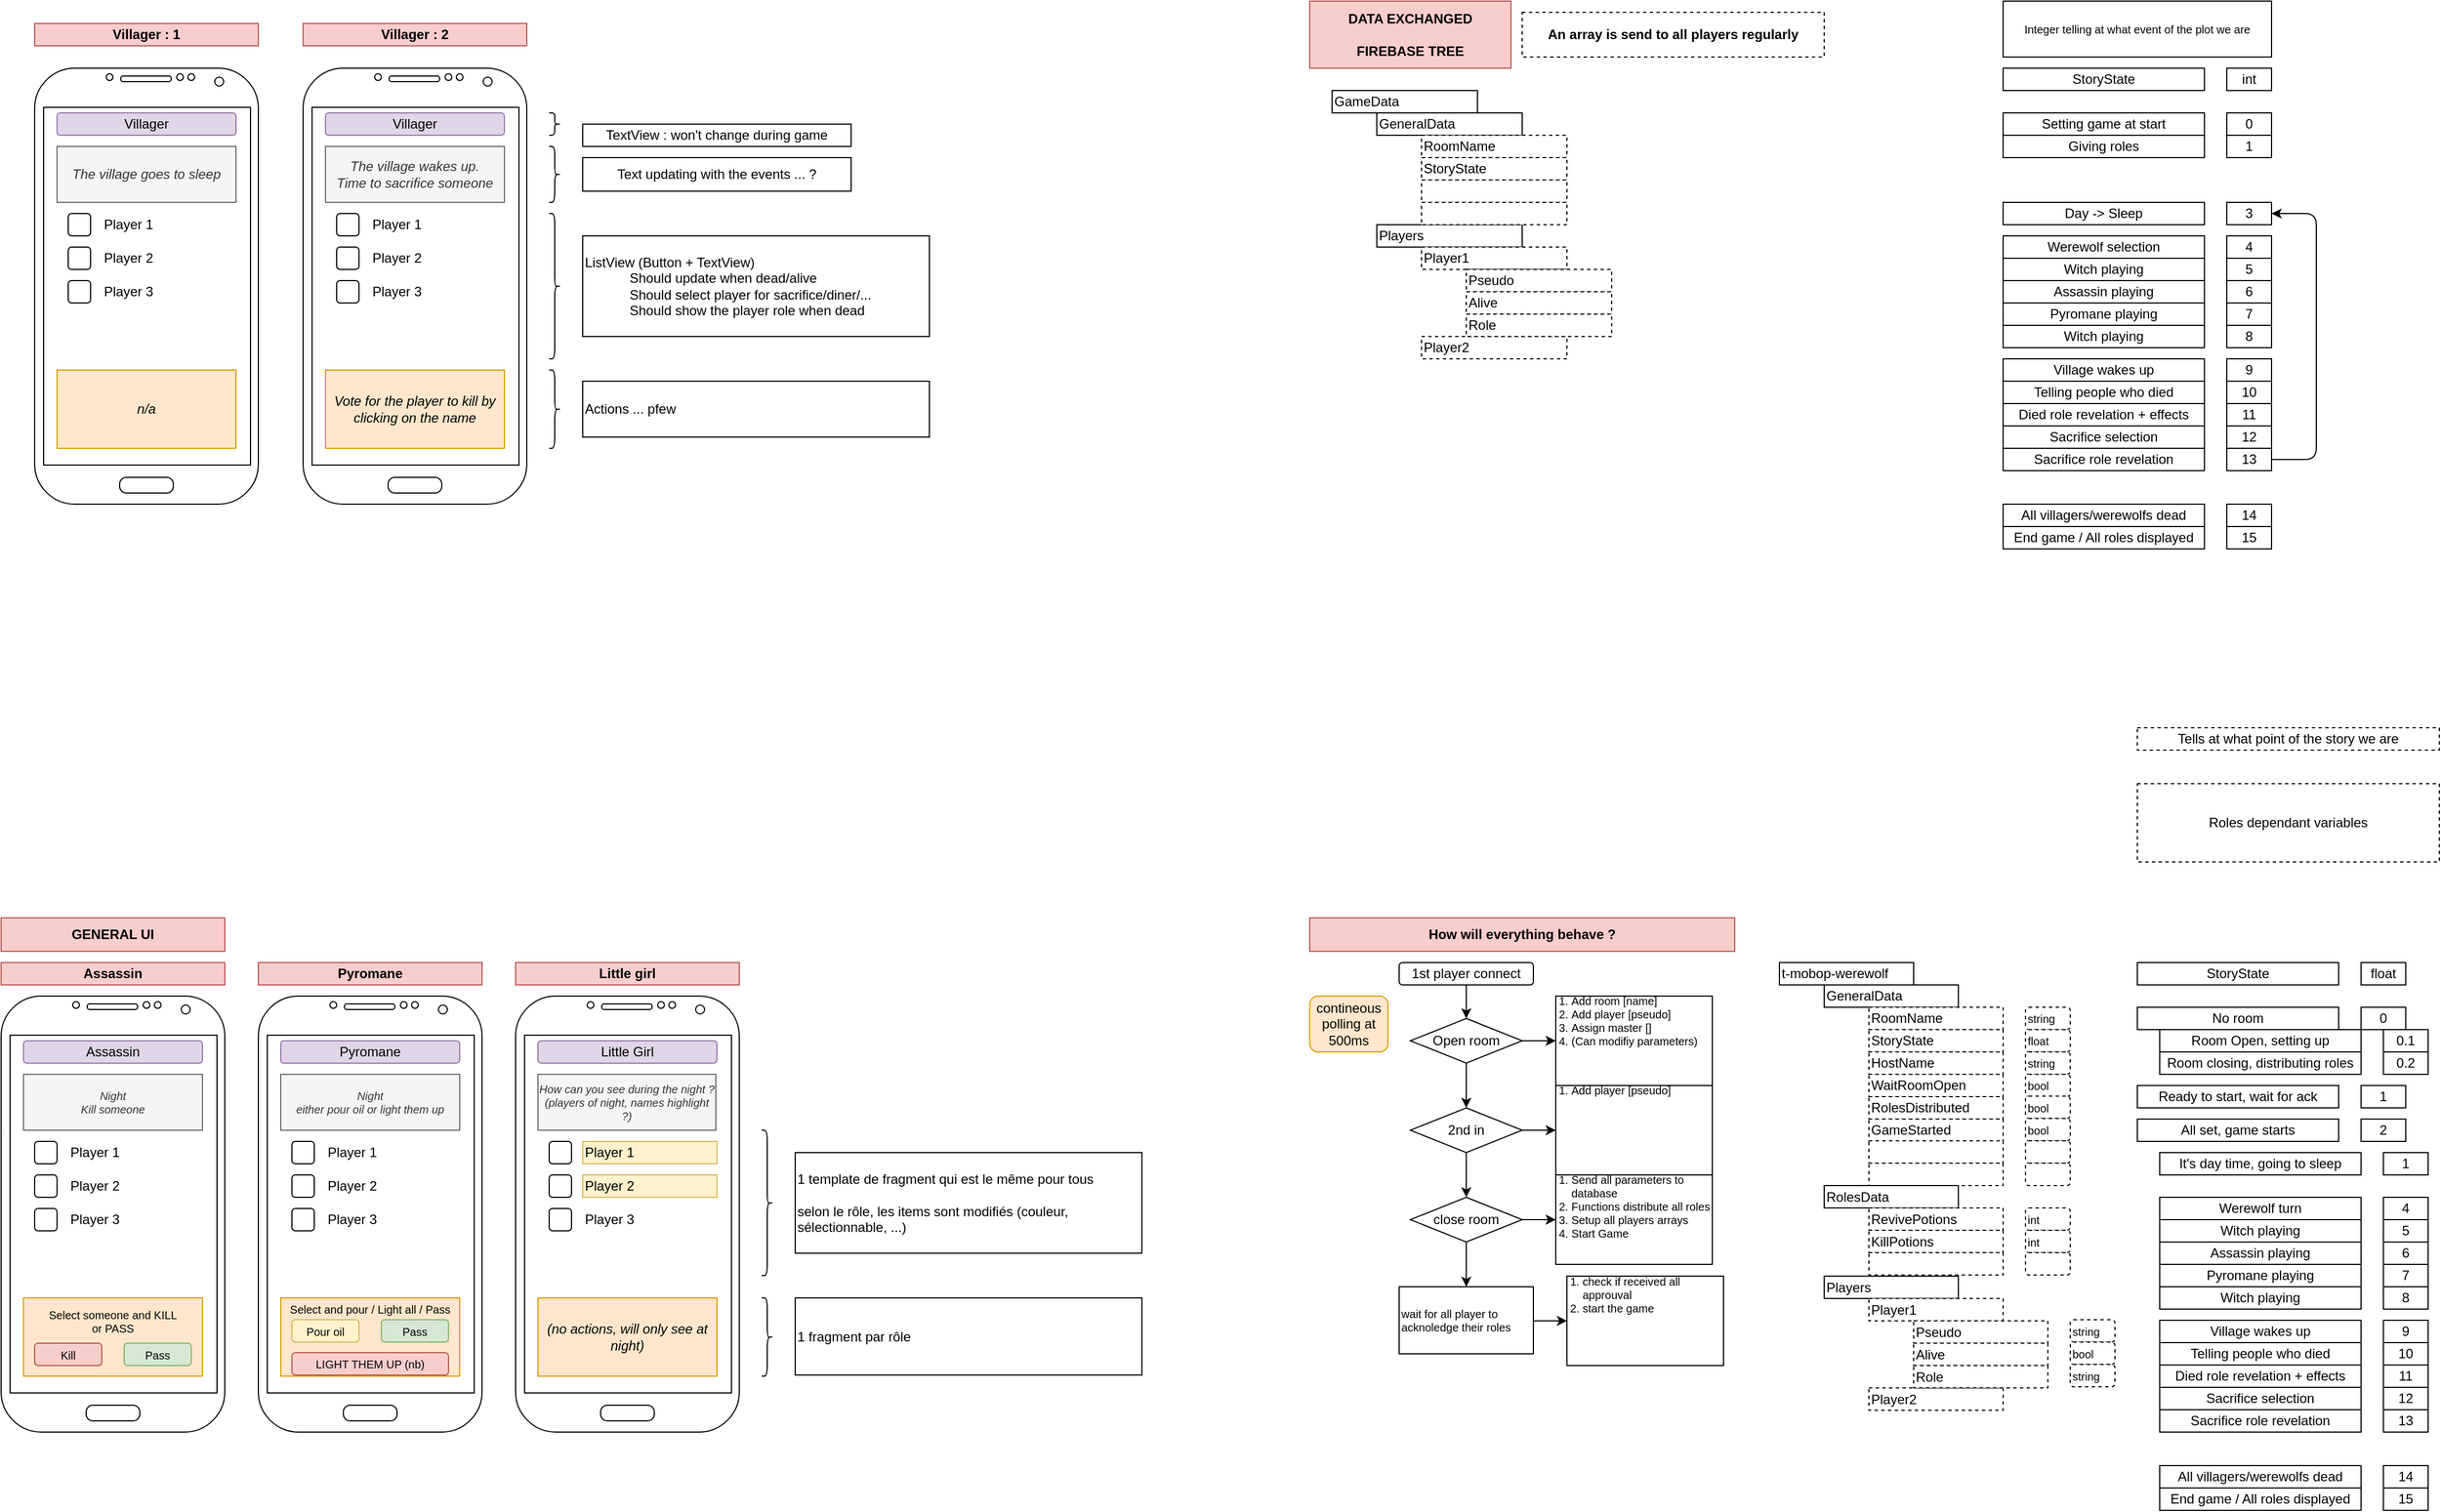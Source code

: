 <mxfile version="12.3.2" type="device" pages="1"><diagram id="DQaIDhGSqZXGHXnhg_7c" name="Page-1"><mxGraphModel dx="569" dy="345" grid="1" gridSize="10" guides="1" tooltips="1" connect="1" arrows="1" fold="1" page="1" pageScale="1" pageWidth="1169" pageHeight="827" math="0" shadow="0"><root><mxCell id="0"/><mxCell id="1" parent="0"/><mxCell id="4JyX355zg1brZxcnhIgC-121" value="Villager : 1" style="rounded=0;whiteSpace=wrap;html=1;strokeColor=#b85450;fillColor=#f8cecc;fontStyle=1" parent="1" vertex="1"><mxGeometry x="40" y="40" width="200" height="20" as="geometry"/></mxCell><mxCell id="DynjFdthd-0KNDM1jS9x-1" value="" style="verticalLabelPosition=bottom;verticalAlign=top;html=1;shadow=0;dashed=0;strokeWidth=1;shape=mxgraph.android.phone2;strokeColor=#000000;connectable=0;allowArrows=0;" parent="1" vertex="1"><mxGeometry x="40" y="80" width="200" height="390" as="geometry"/></mxCell><mxCell id="DynjFdthd-0KNDM1jS9x-2" value="Villager" style="rounded=1;whiteSpace=wrap;html=1;fillColor=#e1d5e7;strokeColor=#9673a6;connectable=0;allowArrows=0;" parent="1" vertex="1"><mxGeometry x="60" y="120" width="160" height="20" as="geometry"/></mxCell><mxCell id="DynjFdthd-0KNDM1jS9x-3" value="The village goes to sleep" style="rounded=0;whiteSpace=wrap;html=1;strokeColor=#666666;fontStyle=2;fillColor=#f5f5f5;fontColor=#333333;connectable=0;allowArrows=0;" parent="1" vertex="1"><mxGeometry x="60" y="150" width="160" height="50" as="geometry"/></mxCell><mxCell id="DynjFdthd-0KNDM1jS9x-12" value="n/a" style="rounded=0;whiteSpace=wrap;html=1;strokeColor=#d79b00;fontStyle=2;fillColor=#ffe6cc;connectable=0;allowArrows=0;" parent="1" vertex="1"><mxGeometry x="60" y="350" width="160" height="70" as="geometry"/></mxCell><mxCell id="DynjFdthd-0KNDM1jS9x-14" value="" style="rounded=1;whiteSpace=wrap;html=1;connectable=0;allowArrows=0;" parent="1" vertex="1"><mxGeometry x="70" y="210" width="20" height="20" as="geometry"/></mxCell><mxCell id="DynjFdthd-0KNDM1jS9x-15" value="Player 1" style="text;html=1;strokeColor=none;fillColor=none;align=left;verticalAlign=middle;whiteSpace=wrap;rounded=0;connectable=0;allowArrows=0;" parent="1" vertex="1"><mxGeometry x="100" y="210" width="120" height="20" as="geometry"/></mxCell><mxCell id="DynjFdthd-0KNDM1jS9x-16" value="" style="rounded=1;whiteSpace=wrap;html=1;connectable=0;allowArrows=0;" parent="1" vertex="1"><mxGeometry x="70" y="240" width="20" height="20" as="geometry"/></mxCell><mxCell id="DynjFdthd-0KNDM1jS9x-17" value="Player 2" style="text;html=1;strokeColor=none;fillColor=none;align=left;verticalAlign=middle;whiteSpace=wrap;rounded=0;connectable=0;allowArrows=0;" parent="1" vertex="1"><mxGeometry x="100" y="240" width="120" height="20" as="geometry"/></mxCell><mxCell id="DynjFdthd-0KNDM1jS9x-18" value="" style="rounded=1;whiteSpace=wrap;html=1;connectable=0;allowArrows=0;" parent="1" vertex="1"><mxGeometry x="70" y="270" width="20" height="20" as="geometry"/></mxCell><mxCell id="DynjFdthd-0KNDM1jS9x-19" value="Player 3" style="text;html=1;strokeColor=none;fillColor=none;align=left;verticalAlign=middle;whiteSpace=wrap;rounded=0;connectable=0;allowArrows=0;" parent="1" vertex="1"><mxGeometry x="100" y="270" width="120" height="20" as="geometry"/></mxCell><mxCell id="DynjFdthd-0KNDM1jS9x-20" value="Villager : 2" style="rounded=0;whiteSpace=wrap;html=1;strokeColor=#b85450;fillColor=#f8cecc;fontStyle=1" parent="1" vertex="1"><mxGeometry x="280" y="40" width="200" height="20" as="geometry"/></mxCell><mxCell id="DynjFdthd-0KNDM1jS9x-21" value="" style="verticalLabelPosition=bottom;verticalAlign=top;html=1;shadow=0;dashed=0;strokeWidth=1;shape=mxgraph.android.phone2;strokeColor=#000000;connectable=0;allowArrows=0;" parent="1" vertex="1"><mxGeometry x="280" y="80" width="200" height="390" as="geometry"/></mxCell><mxCell id="DynjFdthd-0KNDM1jS9x-22" value="Villager" style="rounded=1;whiteSpace=wrap;html=1;fillColor=#e1d5e7;strokeColor=#9673a6;connectable=0;allowArrows=0;" parent="1" vertex="1"><mxGeometry x="300" y="120" width="160" height="20" as="geometry"/></mxCell><mxCell id="DynjFdthd-0KNDM1jS9x-23" value="The village wakes up.&lt;br&gt;Time to sacrifice someone" style="rounded=0;whiteSpace=wrap;html=1;strokeColor=#666666;fontStyle=2;fillColor=#f5f5f5;fontColor=#333333;connectable=0;allowArrows=0;" parent="1" vertex="1"><mxGeometry x="300" y="150" width="160" height="50" as="geometry"/></mxCell><mxCell id="DynjFdthd-0KNDM1jS9x-24" value="Vote for the player to kill by clicking on the name" style="rounded=0;whiteSpace=wrap;html=1;strokeColor=#d79b00;fontStyle=2;fillColor=#ffe6cc;connectable=0;allowArrows=0;" parent="1" vertex="1"><mxGeometry x="300" y="350" width="160" height="70" as="geometry"/></mxCell><mxCell id="DynjFdthd-0KNDM1jS9x-25" value="" style="rounded=1;whiteSpace=wrap;html=1;connectable=0;allowArrows=0;" parent="1" vertex="1"><mxGeometry x="310" y="210" width="20" height="20" as="geometry"/></mxCell><mxCell id="DynjFdthd-0KNDM1jS9x-26" value="Player 1" style="text;html=1;strokeColor=none;fillColor=none;align=left;verticalAlign=middle;whiteSpace=wrap;rounded=0;connectable=0;allowArrows=0;" parent="1" vertex="1"><mxGeometry x="340" y="210" width="120" height="20" as="geometry"/></mxCell><mxCell id="DynjFdthd-0KNDM1jS9x-27" value="" style="rounded=1;whiteSpace=wrap;html=1;connectable=0;allowArrows=0;" parent="1" vertex="1"><mxGeometry x="310" y="240" width="20" height="20" as="geometry"/></mxCell><mxCell id="DynjFdthd-0KNDM1jS9x-28" value="Player 2" style="text;html=1;strokeColor=none;fillColor=none;align=left;verticalAlign=middle;whiteSpace=wrap;rounded=0;connectable=0;allowArrows=0;" parent="1" vertex="1"><mxGeometry x="340" y="240" width="120" height="20" as="geometry"/></mxCell><mxCell id="DynjFdthd-0KNDM1jS9x-29" value="" style="rounded=1;whiteSpace=wrap;html=1;connectable=0;allowArrows=0;" parent="1" vertex="1"><mxGeometry x="310" y="270" width="20" height="20" as="geometry"/></mxCell><mxCell id="DynjFdthd-0KNDM1jS9x-30" value="Player 3" style="text;html=1;strokeColor=none;fillColor=none;align=left;verticalAlign=middle;whiteSpace=wrap;rounded=0;connectable=0;allowArrows=0;" parent="1" vertex="1"><mxGeometry x="340" y="270" width="120" height="20" as="geometry"/></mxCell><mxCell id="M9-AxCeogQTz1wiOx3QV-49" value="int" style="rounded=0;whiteSpace=wrap;html=1;connectable=0;allowArrows=0;" parent="1" vertex="1"><mxGeometry x="2000" y="80" width="40" height="20" as="geometry"/></mxCell><mxCell id="G61o0mXKPyKFc_Xen_vQ-1" value="DATA EXCHANGED&lt;br&gt;&lt;br&gt;FIREBASE TREE" style="rounded=0;whiteSpace=wrap;html=1;fillColor=#f8cecc;strokeColor=#b85450;fontStyle=1;connectable=0;allowArrows=0;" parent="1" vertex="1"><mxGeometry x="1180" y="20" width="180" height="60" as="geometry"/></mxCell><mxCell id="G61o0mXKPyKFc_Xen_vQ-2" value="An array is send to all players regularly" style="text;html=1;strokeColor=#000000;fillColor=none;align=center;verticalAlign=middle;whiteSpace=wrap;rounded=0;dashed=1;fontStyle=1;connectable=0;allowArrows=0;" parent="1" vertex="1"><mxGeometry x="1370" y="30" width="270" height="40" as="geometry"/></mxCell><mxCell id="G61o0mXKPyKFc_Xen_vQ-5" value="Tells at what point of the story we are" style="text;html=1;strokeColor=#000000;fillColor=none;align=center;verticalAlign=middle;whiteSpace=wrap;rounded=0;dashed=1;connectable=0;allowArrows=0;" parent="1" vertex="1"><mxGeometry x="1920" y="670" width="270" height="20" as="geometry"/></mxCell><mxCell id="G61o0mXKPyKFc_Xen_vQ-6" value="" style="shape=curlyBracket;whiteSpace=wrap;html=1;rounded=1;strokeColor=#000000;direction=west;connectable=0;allowArrows=0;" parent="1" vertex="1"><mxGeometry x="500" y="120" width="10" height="20" as="geometry"/></mxCell><mxCell id="G61o0mXKPyKFc_Xen_vQ-7" value="ListView (Button + TextView)&lt;br&gt;&lt;blockquote style=&quot;margin: 0 0 0 40px ; border: none ; padding: 0px&quot;&gt;Should update when dead/alive&lt;/blockquote&gt;&lt;blockquote style=&quot;margin: 0 0 0 40px ; border: none ; padding: 0px&quot;&gt;Should select player for sacrifice/diner/...&lt;/blockquote&gt;&lt;blockquote style=&quot;margin: 0 0 0 40px ; border: none ; padding: 0px&quot;&gt;Should show the player role when dead&lt;/blockquote&gt;" style="rounded=0;whiteSpace=wrap;html=1;strokeColor=#000000;connectable=0;allowArrows=0;align=left;" parent="1" vertex="1"><mxGeometry x="530" y="230" width="310" height="90" as="geometry"/></mxCell><mxCell id="G61o0mXKPyKFc_Xen_vQ-8" value="" style="shape=curlyBracket;whiteSpace=wrap;html=1;rounded=1;strokeColor=#000000;direction=west;connectable=0;allowArrows=0;" parent="1" vertex="1"><mxGeometry x="500" y="150" width="10" height="50" as="geometry"/></mxCell><mxCell id="G61o0mXKPyKFc_Xen_vQ-9" value="TextView : won't change during game" style="rounded=0;whiteSpace=wrap;html=1;strokeColor=#000000;connectable=0;allowArrows=0;" parent="1" vertex="1"><mxGeometry x="530" y="130" width="240" height="20" as="geometry"/></mxCell><mxCell id="G61o0mXKPyKFc_Xen_vQ-10" value="" style="shape=curlyBracket;whiteSpace=wrap;html=1;rounded=1;strokeColor=#000000;direction=west;connectable=0;allowArrows=0;" parent="1" vertex="1"><mxGeometry x="500" y="210" width="10" height="130" as="geometry"/></mxCell><mxCell id="G61o0mXKPyKFc_Xen_vQ-11" value="Text updating with the events ... ?" style="rounded=0;whiteSpace=wrap;html=1;strokeColor=#000000;connectable=0;allowArrows=0;" parent="1" vertex="1"><mxGeometry x="530" y="160" width="240" height="30" as="geometry"/></mxCell><mxCell id="G61o0mXKPyKFc_Xen_vQ-12" value="" style="shape=curlyBracket;whiteSpace=wrap;html=1;rounded=1;strokeColor=#000000;direction=west;connectable=0;allowArrows=0;" parent="1" vertex="1"><mxGeometry x="500" y="350" width="10" height="70" as="geometry"/></mxCell><mxCell id="G61o0mXKPyKFc_Xen_vQ-13" value="Actions ... pfew" style="rounded=0;whiteSpace=wrap;html=1;strokeColor=#000000;connectable=0;allowArrows=0;align=left;" parent="1" vertex="1"><mxGeometry x="530" y="360" width="310" height="50" as="geometry"/></mxCell><mxCell id="jTvADLYoai-du20dsdzP-23" value="Assassin" style="rounded=0;whiteSpace=wrap;html=1;strokeColor=#b85450;fillColor=#f8cecc;fontStyle=1" parent="1" vertex="1"><mxGeometry x="10" y="880" width="200" height="20" as="geometry"/></mxCell><mxCell id="jTvADLYoai-du20dsdzP-24" value="" style="verticalLabelPosition=bottom;verticalAlign=top;html=1;shadow=0;dashed=0;strokeWidth=1;shape=mxgraph.android.phone2;strokeColor=#000000;connectable=0;allowArrows=0;" parent="1" vertex="1"><mxGeometry x="10" y="910" width="200" height="390" as="geometry"/></mxCell><mxCell id="jTvADLYoai-du20dsdzP-25" value="Assassin" style="rounded=1;whiteSpace=wrap;html=1;fillColor=#e1d5e7;strokeColor=#9673a6;connectable=0;allowArrows=0;" parent="1" vertex="1"><mxGeometry x="30" y="950" width="160" height="20" as="geometry"/></mxCell><mxCell id="jTvADLYoai-du20dsdzP-26" value="Night&lt;br&gt;Kill someone" style="rounded=0;whiteSpace=wrap;html=1;strokeColor=#666666;fontStyle=2;fillColor=#f5f5f5;fontColor=#333333;connectable=0;allowArrows=0;fontSize=10;" parent="1" vertex="1"><mxGeometry x="30" y="980" width="160" height="50" as="geometry"/></mxCell><mxCell id="jTvADLYoai-du20dsdzP-27" value="" style="rounded=0;whiteSpace=wrap;html=1;strokeColor=#d79b00;fontStyle=2;fillColor=#ffe6cc;connectable=0;allowArrows=0;" parent="1" vertex="1"><mxGeometry x="30" y="1180" width="160" height="70" as="geometry"/></mxCell><mxCell id="jTvADLYoai-du20dsdzP-28" value="" style="rounded=1;whiteSpace=wrap;html=1;connectable=0;allowArrows=0;" parent="1" vertex="1"><mxGeometry x="40" y="1040" width="20" height="20" as="geometry"/></mxCell><mxCell id="jTvADLYoai-du20dsdzP-29" value="Player 1" style="text;html=1;strokeColor=none;fillColor=none;align=left;verticalAlign=middle;whiteSpace=wrap;rounded=0;connectable=0;allowArrows=0;" parent="1" vertex="1"><mxGeometry x="70" y="1040" width="120" height="20" as="geometry"/></mxCell><mxCell id="jTvADLYoai-du20dsdzP-30" value="" style="rounded=1;whiteSpace=wrap;html=1;connectable=0;allowArrows=0;" parent="1" vertex="1"><mxGeometry x="40" y="1070" width="20" height="20" as="geometry"/></mxCell><mxCell id="jTvADLYoai-du20dsdzP-31" value="Player 2" style="text;html=1;strokeColor=none;fillColor=none;align=left;verticalAlign=middle;whiteSpace=wrap;rounded=0;connectable=0;allowArrows=0;" parent="1" vertex="1"><mxGeometry x="70" y="1070" width="120" height="20" as="geometry"/></mxCell><mxCell id="jTvADLYoai-du20dsdzP-32" value="" style="rounded=1;whiteSpace=wrap;html=1;connectable=0;allowArrows=0;" parent="1" vertex="1"><mxGeometry x="40" y="1100" width="20" height="20" as="geometry"/></mxCell><mxCell id="jTvADLYoai-du20dsdzP-33" value="Player 3" style="text;html=1;strokeColor=none;fillColor=none;align=left;verticalAlign=middle;whiteSpace=wrap;rounded=0;connectable=0;allowArrows=0;" parent="1" vertex="1"><mxGeometry x="70" y="1100" width="120" height="20" as="geometry"/></mxCell><mxCell id="jTvADLYoai-du20dsdzP-34" value="GENERAL UI" style="rounded=0;whiteSpace=wrap;html=1;strokeColor=#b85450;fillColor=#f8cecc;fontStyle=1" parent="1" vertex="1"><mxGeometry x="10" y="840" width="200" height="30" as="geometry"/></mxCell><mxCell id="jTvADLYoai-du20dsdzP-35" value="Pyromane" style="rounded=0;whiteSpace=wrap;html=1;strokeColor=#b85450;fillColor=#f8cecc;fontStyle=1" parent="1" vertex="1"><mxGeometry x="240" y="880" width="200" height="20" as="geometry"/></mxCell><mxCell id="jTvADLYoai-du20dsdzP-36" value="" style="verticalLabelPosition=bottom;verticalAlign=top;html=1;shadow=0;dashed=0;strokeWidth=1;shape=mxgraph.android.phone2;strokeColor=#000000;connectable=0;allowArrows=0;" parent="1" vertex="1"><mxGeometry x="240" y="910" width="200" height="390" as="geometry"/></mxCell><mxCell id="jTvADLYoai-du20dsdzP-37" value="Pyromane" style="rounded=1;whiteSpace=wrap;html=1;fillColor=#e1d5e7;strokeColor=#9673a6;connectable=0;allowArrows=0;" parent="1" vertex="1"><mxGeometry x="260" y="950" width="160" height="20" as="geometry"/></mxCell><mxCell id="jTvADLYoai-du20dsdzP-38" value="Night&lt;br style=&quot;font-size: 10px;&quot;&gt;either pour oil or light them up" style="rounded=0;whiteSpace=wrap;html=1;strokeColor=#666666;fontStyle=2;fillColor=#f5f5f5;fontColor=#333333;connectable=0;allowArrows=0;fontSize=10;" parent="1" vertex="1"><mxGeometry x="260" y="980" width="160" height="50" as="geometry"/></mxCell><mxCell id="jTvADLYoai-du20dsdzP-39" value="" style="rounded=0;whiteSpace=wrap;html=1;strokeColor=#d79b00;fontStyle=2;fillColor=#ffe6cc;connectable=0;allowArrows=0;" parent="1" vertex="1"><mxGeometry x="260" y="1180" width="160" height="70" as="geometry"/></mxCell><mxCell id="jTvADLYoai-du20dsdzP-40" value="" style="rounded=1;whiteSpace=wrap;html=1;connectable=0;allowArrows=0;" parent="1" vertex="1"><mxGeometry x="270" y="1040" width="20" height="20" as="geometry"/></mxCell><mxCell id="jTvADLYoai-du20dsdzP-41" value="Player 1" style="text;html=1;strokeColor=none;fillColor=none;align=left;verticalAlign=middle;whiteSpace=wrap;rounded=0;connectable=0;allowArrows=0;" parent="1" vertex="1"><mxGeometry x="300" y="1040" width="120" height="20" as="geometry"/></mxCell><mxCell id="jTvADLYoai-du20dsdzP-42" value="" style="rounded=1;whiteSpace=wrap;html=1;connectable=0;allowArrows=0;" parent="1" vertex="1"><mxGeometry x="270" y="1070" width="20" height="20" as="geometry"/></mxCell><mxCell id="jTvADLYoai-du20dsdzP-43" value="Player 2" style="text;html=1;strokeColor=none;fillColor=none;align=left;verticalAlign=middle;whiteSpace=wrap;rounded=0;connectable=0;allowArrows=0;" parent="1" vertex="1"><mxGeometry x="300" y="1070" width="120" height="20" as="geometry"/></mxCell><mxCell id="jTvADLYoai-du20dsdzP-44" value="" style="rounded=1;whiteSpace=wrap;html=1;connectable=0;allowArrows=0;" parent="1" vertex="1"><mxGeometry x="270" y="1100" width="20" height="20" as="geometry"/></mxCell><mxCell id="jTvADLYoai-du20dsdzP-45" value="Player 3" style="text;html=1;strokeColor=none;fillColor=none;align=left;verticalAlign=middle;whiteSpace=wrap;rounded=0;connectable=0;allowArrows=0;" parent="1" vertex="1"><mxGeometry x="300" y="1100" width="120" height="20" as="geometry"/></mxCell><mxCell id="jTvADLYoai-du20dsdzP-46" value="Little girl" style="rounded=0;whiteSpace=wrap;html=1;strokeColor=#b85450;fillColor=#f8cecc;fontStyle=1" parent="1" vertex="1"><mxGeometry x="470" y="880" width="200" height="20" as="geometry"/></mxCell><mxCell id="jTvADLYoai-du20dsdzP-47" value="" style="verticalLabelPosition=bottom;verticalAlign=top;html=1;shadow=0;dashed=0;strokeWidth=1;shape=mxgraph.android.phone2;strokeColor=#000000;connectable=0;allowArrows=0;" parent="1" vertex="1"><mxGeometry x="470" y="910" width="200" height="390" as="geometry"/></mxCell><mxCell id="jTvADLYoai-du20dsdzP-48" value="Little Girl" style="rounded=1;whiteSpace=wrap;html=1;fillColor=#e1d5e7;strokeColor=#9673a6;connectable=0;allowArrows=0;" parent="1" vertex="1"><mxGeometry x="490" y="950" width="160" height="20" as="geometry"/></mxCell><mxCell id="jTvADLYoai-du20dsdzP-49" value="How can you see during the night ?&lt;br style=&quot;font-size: 10px;&quot;&gt;(players of night, names highlight ?)" style="rounded=0;whiteSpace=wrap;html=1;strokeColor=#666666;fontStyle=2;fillColor=#f5f5f5;fontColor=#333333;connectable=0;allowArrows=0;fontSize=10;" parent="1" vertex="1"><mxGeometry x="490" y="980" width="159" height="50" as="geometry"/></mxCell><mxCell id="jTvADLYoai-du20dsdzP-50" value="(no actions, will only see at night)" style="rounded=0;whiteSpace=wrap;html=1;strokeColor=#d79b00;fontStyle=2;fillColor=#ffe6cc;connectable=0;allowArrows=0;" parent="1" vertex="1"><mxGeometry x="490" y="1180" width="160" height="70" as="geometry"/></mxCell><mxCell id="jTvADLYoai-du20dsdzP-51" value="" style="rounded=1;whiteSpace=wrap;html=1;connectable=0;allowArrows=0;" parent="1" vertex="1"><mxGeometry x="500" y="1040" width="20" height="20" as="geometry"/></mxCell><mxCell id="jTvADLYoai-du20dsdzP-52" value="Player 1" style="text;html=1;strokeColor=#d6b656;fillColor=#fff2cc;align=left;verticalAlign=middle;whiteSpace=wrap;rounded=0;connectable=0;allowArrows=0;" parent="1" vertex="1"><mxGeometry x="530" y="1040" width="120" height="20" as="geometry"/></mxCell><mxCell id="jTvADLYoai-du20dsdzP-53" value="" style="rounded=1;whiteSpace=wrap;html=1;connectable=0;allowArrows=0;" parent="1" vertex="1"><mxGeometry x="500" y="1070" width="20" height="20" as="geometry"/></mxCell><mxCell id="jTvADLYoai-du20dsdzP-54" value="Player 2" style="text;html=1;strokeColor=#d6b656;fillColor=#fff2cc;align=left;verticalAlign=middle;whiteSpace=wrap;rounded=0;connectable=0;allowArrows=0;" parent="1" vertex="1"><mxGeometry x="530" y="1070" width="120" height="20" as="geometry"/></mxCell><mxCell id="jTvADLYoai-du20dsdzP-55" value="" style="rounded=1;whiteSpace=wrap;html=1;connectable=0;allowArrows=0;" parent="1" vertex="1"><mxGeometry x="500" y="1100" width="20" height="20" as="geometry"/></mxCell><mxCell id="jTvADLYoai-du20dsdzP-56" value="Player 3" style="text;html=1;strokeColor=none;fillColor=none;align=left;verticalAlign=middle;whiteSpace=wrap;rounded=0;connectable=0;allowArrows=0;" parent="1" vertex="1"><mxGeometry x="530" y="1100" width="120" height="20" as="geometry"/></mxCell><mxCell id="jTvADLYoai-du20dsdzP-57" value="Kill" style="rounded=1;whiteSpace=wrap;html=1;fontSize=10;connectable=0;allowArrows=0;fillColor=#f8cecc;strokeColor=#b85450;" parent="1" vertex="1"><mxGeometry x="40" y="1220.5" width="60" height="20" as="geometry"/></mxCell><mxCell id="jTvADLYoai-du20dsdzP-59" value="Pass" style="rounded=1;whiteSpace=wrap;html=1;fontSize=10;connectable=0;allowArrows=0;fillColor=#d5e8d4;strokeColor=#82b366;" parent="1" vertex="1"><mxGeometry x="120" y="1220.5" width="60" height="20" as="geometry"/></mxCell><mxCell id="jTvADLYoai-du20dsdzP-60" value="Select someone and KILL&lt;br&gt;or PASS" style="text;html=1;strokeColor=none;fillColor=none;align=center;verticalAlign=middle;whiteSpace=wrap;rounded=0;fontSize=10;connectable=0;allowArrows=0;" parent="1" vertex="1"><mxGeometry x="30" y="1180.5" width="160" height="40" as="geometry"/></mxCell><mxCell id="jTvADLYoai-du20dsdzP-62" value="Pour oil" style="rounded=1;whiteSpace=wrap;html=1;fontSize=10;connectable=0;allowArrows=0;fillColor=#fff2cc;strokeColor=#d6b656;" parent="1" vertex="1"><mxGeometry x="270" y="1199.5" width="60" height="20" as="geometry"/></mxCell><mxCell id="jTvADLYoai-du20dsdzP-63" value="Pass" style="rounded=1;whiteSpace=wrap;html=1;fontSize=10;connectable=0;allowArrows=0;fillColor=#d5e8d4;strokeColor=#82b366;" parent="1" vertex="1"><mxGeometry x="350" y="1199.5" width="60" height="20" as="geometry"/></mxCell><mxCell id="jTvADLYoai-du20dsdzP-64" value="Select and pour / Light all / Pass" style="text;html=1;strokeColor=none;fillColor=none;align=center;verticalAlign=middle;whiteSpace=wrap;rounded=0;fontSize=10;" parent="1" vertex="1"><mxGeometry x="260" y="1180" width="160" height="19" as="geometry"/></mxCell><mxCell id="jTvADLYoai-du20dsdzP-65" value="LIGHT THEM UP (nb)" style="rounded=1;whiteSpace=wrap;html=1;fontSize=10;connectable=0;allowArrows=0;fillColor=#f8cecc;strokeColor=#b85450;" parent="1" vertex="1"><mxGeometry x="270" y="1229" width="140" height="20" as="geometry"/></mxCell><mxCell id="jTvADLYoai-du20dsdzP-66" value="StoryState" style="rounded=0;whiteSpace=wrap;html=1;connectable=0;allowArrows=0;" parent="1" vertex="1"><mxGeometry x="1800" y="80" width="180" height="20" as="geometry"/></mxCell><mxCell id="jTvADLYoai-du20dsdzP-68" value="Integer telling at what event of the plot we are" style="text;html=1;strokeColor=#000000;fillColor=none;align=center;verticalAlign=middle;whiteSpace=wrap;rounded=0;fontSize=10;connectable=0;allowArrows=0;" parent="1" vertex="1"><mxGeometry x="1800" y="20" width="240" height="50" as="geometry"/></mxCell><mxCell id="jTvADLYoai-du20dsdzP-69" value="0" style="rounded=0;whiteSpace=wrap;html=1;connectable=0;allowArrows=0;" parent="1" vertex="1"><mxGeometry x="2000" y="120" width="40" height="20" as="geometry"/></mxCell><mxCell id="jTvADLYoai-du20dsdzP-70" value="Setting game at start" style="rounded=0;whiteSpace=wrap;html=1;connectable=0;allowArrows=0;" parent="1" vertex="1"><mxGeometry x="1800" y="120" width="180" height="20" as="geometry"/></mxCell><mxCell id="jTvADLYoai-du20dsdzP-71" value="1" style="rounded=0;whiteSpace=wrap;html=1;connectable=0;allowArrows=0;" parent="1" vertex="1"><mxGeometry x="2000" y="140" width="40" height="20" as="geometry"/></mxCell><mxCell id="jTvADLYoai-du20dsdzP-72" value="Giving roles" style="rounded=0;whiteSpace=wrap;html=1;connectable=0;allowArrows=0;" parent="1" vertex="1"><mxGeometry x="1800" y="140" width="180" height="20" as="geometry"/></mxCell><mxCell id="jTvADLYoai-du20dsdzP-73" value="3" style="rounded=0;whiteSpace=wrap;html=1;connectable=0;allowArrows=0;" parent="1" vertex="1"><mxGeometry x="2000" y="200" width="40" height="20" as="geometry"/></mxCell><mxCell id="jTvADLYoai-du20dsdzP-74" value="Day -&amp;gt; Sleep" style="rounded=0;whiteSpace=wrap;html=1;connectable=0;allowArrows=0;" parent="1" vertex="1"><mxGeometry x="1800" y="200" width="180" height="20" as="geometry"/></mxCell><mxCell id="jTvADLYoai-du20dsdzP-75" value="4" style="rounded=0;whiteSpace=wrap;html=1;connectable=0;allowArrows=0;" parent="1" vertex="1"><mxGeometry x="2000" y="230" width="40" height="20" as="geometry"/></mxCell><mxCell id="jTvADLYoai-du20dsdzP-76" value="Werewolf selection" style="rounded=0;whiteSpace=wrap;html=1;connectable=0;allowArrows=0;" parent="1" vertex="1"><mxGeometry x="1800" y="230" width="180" height="20" as="geometry"/></mxCell><mxCell id="jTvADLYoai-du20dsdzP-77" value="5" style="rounded=0;whiteSpace=wrap;html=1;connectable=0;allowArrows=0;" parent="1" vertex="1"><mxGeometry x="2000" y="250" width="40" height="20" as="geometry"/></mxCell><mxCell id="jTvADLYoai-du20dsdzP-78" value="Witch playing" style="rounded=0;whiteSpace=wrap;html=1;connectable=0;allowArrows=0;" parent="1" vertex="1"><mxGeometry x="1800" y="250" width="180" height="20" as="geometry"/></mxCell><mxCell id="jTvADLYoai-du20dsdzP-79" value="6" style="rounded=0;whiteSpace=wrap;html=1;connectable=0;allowArrows=0;" parent="1" vertex="1"><mxGeometry x="2000" y="270" width="40" height="20" as="geometry"/></mxCell><mxCell id="jTvADLYoai-du20dsdzP-80" value="Assassin playing" style="rounded=0;whiteSpace=wrap;html=1;connectable=0;allowArrows=0;" parent="1" vertex="1"><mxGeometry x="1800" y="270" width="180" height="20" as="geometry"/></mxCell><mxCell id="jTvADLYoai-du20dsdzP-81" value="7" style="rounded=0;whiteSpace=wrap;html=1;connectable=0;allowArrows=0;" parent="1" vertex="1"><mxGeometry x="2000" y="290" width="40" height="20" as="geometry"/></mxCell><mxCell id="jTvADLYoai-du20dsdzP-82" value="Pyromane playing" style="rounded=0;whiteSpace=wrap;html=1;connectable=0;allowArrows=0;" parent="1" vertex="1"><mxGeometry x="1800" y="290" width="180" height="20" as="geometry"/></mxCell><mxCell id="jTvADLYoai-du20dsdzP-83" value="8" style="rounded=0;whiteSpace=wrap;html=1;connectable=0;allowArrows=0;" parent="1" vertex="1"><mxGeometry x="2000" y="310" width="40" height="20" as="geometry"/></mxCell><mxCell id="jTvADLYoai-du20dsdzP-84" value="Witch playing" style="rounded=0;whiteSpace=wrap;html=1;connectable=0;allowArrows=0;" parent="1" vertex="1"><mxGeometry x="1800" y="310" width="180" height="20" as="geometry"/></mxCell><mxCell id="jTvADLYoai-du20dsdzP-85" value="9" style="rounded=0;whiteSpace=wrap;html=1;connectable=0;allowArrows=0;" parent="1" vertex="1"><mxGeometry x="2000" y="340" width="40" height="20" as="geometry"/></mxCell><mxCell id="jTvADLYoai-du20dsdzP-86" value="Village wakes up" style="rounded=0;whiteSpace=wrap;html=1;connectable=0;allowArrows=0;" parent="1" vertex="1"><mxGeometry x="1800" y="340" width="180" height="20" as="geometry"/></mxCell><mxCell id="jTvADLYoai-du20dsdzP-87" value="10" style="rounded=0;whiteSpace=wrap;html=1;connectable=0;allowArrows=0;" parent="1" vertex="1"><mxGeometry x="2000" y="360" width="40" height="20" as="geometry"/></mxCell><mxCell id="jTvADLYoai-du20dsdzP-88" value="Telling people who died" style="rounded=0;whiteSpace=wrap;html=1;connectable=0;allowArrows=0;" parent="1" vertex="1"><mxGeometry x="1800" y="360" width="180" height="20" as="geometry"/></mxCell><mxCell id="jTvADLYoai-du20dsdzP-89" value="11" style="rounded=0;whiteSpace=wrap;html=1;connectable=0;allowArrows=0;" parent="1" vertex="1"><mxGeometry x="2000" y="380" width="40" height="20" as="geometry"/></mxCell><mxCell id="jTvADLYoai-du20dsdzP-90" value="Died role revelation + effects" style="rounded=0;whiteSpace=wrap;html=1;connectable=0;allowArrows=0;" parent="1" vertex="1"><mxGeometry x="1800" y="380" width="180" height="20" as="geometry"/></mxCell><mxCell id="jTvADLYoai-du20dsdzP-91" value="12" style="rounded=0;whiteSpace=wrap;html=1;connectable=0;allowArrows=0;" parent="1" vertex="1"><mxGeometry x="2000" y="400" width="40" height="20" as="geometry"/></mxCell><mxCell id="jTvADLYoai-du20dsdzP-92" value="Sacrifice selection" style="rounded=0;whiteSpace=wrap;html=1;connectable=0;allowArrows=0;" parent="1" vertex="1"><mxGeometry x="1800" y="400" width="180" height="20" as="geometry"/></mxCell><mxCell id="jTvADLYoai-du20dsdzP-93" value="13" style="rounded=0;whiteSpace=wrap;html=1;connectable=0;allowArrows=0;" parent="1" vertex="1"><mxGeometry x="2000" y="420" width="40" height="20" as="geometry"/></mxCell><mxCell id="jTvADLYoai-du20dsdzP-94" value="Sacrifice role revelation" style="rounded=0;whiteSpace=wrap;html=1;connectable=0;allowArrows=0;" parent="1" vertex="1"><mxGeometry x="1800" y="420" width="180" height="20" as="geometry"/></mxCell><mxCell id="jTvADLYoai-du20dsdzP-95" value="14" style="rounded=0;whiteSpace=wrap;html=1;connectable=0;allowArrows=0;" parent="1" vertex="1"><mxGeometry x="2000" y="470" width="40" height="20" as="geometry"/></mxCell><mxCell id="jTvADLYoai-du20dsdzP-96" value="All villagers/werewolfs dead" style="rounded=0;whiteSpace=wrap;html=1;connectable=0;allowArrows=0;" parent="1" vertex="1"><mxGeometry x="1800" y="470" width="180" height="20" as="geometry"/></mxCell><mxCell id="jTvADLYoai-du20dsdzP-97" value="15" style="rounded=0;whiteSpace=wrap;html=1;connectable=0;allowArrows=0;" parent="1" vertex="1"><mxGeometry x="2000" y="490" width="40" height="20" as="geometry"/></mxCell><mxCell id="jTvADLYoai-du20dsdzP-98" value="End game / All roles displayed" style="rounded=0;whiteSpace=wrap;html=1;connectable=0;allowArrows=0;" parent="1" vertex="1"><mxGeometry x="1800" y="490" width="180" height="20" as="geometry"/></mxCell><mxCell id="jTvADLYoai-du20dsdzP-99" value="" style="endArrow=classic;html=1;fontSize=10;edgeStyle=orthogonalEdgeStyle;" parent="1" edge="1"><mxGeometry width="50" height="50" relative="1" as="geometry"><mxPoint x="2040" y="430" as="sourcePoint"/><mxPoint x="2040" y="210" as="targetPoint"/><Array as="points"><mxPoint x="2080" y="430"/><mxPoint x="2080" y="210"/><mxPoint x="2040" y="210"/></Array></mxGeometry></mxCell><mxCell id="jTvADLYoai-du20dsdzP-100" value="Roles dependant variables" style="text;html=1;strokeColor=#000000;fillColor=none;align=center;verticalAlign=middle;whiteSpace=wrap;rounded=0;dashed=1;connectable=0;allowArrows=0;" parent="1" vertex="1"><mxGeometry x="1920" y="720" width="270" height="70" as="geometry"/></mxCell><mxCell id="jZkCM4rQnQWrVD1BTiWG-1" value="1 template de fragment qui est le même pour tous&lt;br&gt;&lt;br&gt;selon le rôle, les items sont modifiés (couleur, sélectionnable, ...)" style="rounded=0;whiteSpace=wrap;html=1;strokeColor=#000000;connectable=0;allowArrows=0;align=left;" parent="1" vertex="1"><mxGeometry x="720" y="1050" width="310" height="90" as="geometry"/></mxCell><mxCell id="jZkCM4rQnQWrVD1BTiWG-2" value="" style="shape=curlyBracket;whiteSpace=wrap;html=1;rounded=1;strokeColor=#000000;direction=west;connectable=0;allowArrows=0;" parent="1" vertex="1"><mxGeometry x="690" y="1030" width="10" height="130" as="geometry"/></mxCell><mxCell id="jZkCM4rQnQWrVD1BTiWG-3" value="" style="shape=curlyBracket;whiteSpace=wrap;html=1;rounded=1;strokeColor=#000000;direction=west;connectable=0;allowArrows=0;" parent="1" vertex="1"><mxGeometry x="690" y="1180" width="10" height="70" as="geometry"/></mxCell><mxCell id="jZkCM4rQnQWrVD1BTiWG-4" value="1 fragment par rôle" style="rounded=0;whiteSpace=wrap;html=1;strokeColor=#000000;connectable=0;allowArrows=0;align=left;" parent="1" vertex="1"><mxGeometry x="720" y="1180" width="310" height="69" as="geometry"/></mxCell><mxCell id="ZPT66-HpRg4l-IUzLuKp-1" value="GameData" style="rounded=0;whiteSpace=wrap;html=1;connectable=0;allowArrows=0;align=left;" parent="1" vertex="1"><mxGeometry x="1200" y="100" width="130" height="20" as="geometry"/></mxCell><mxCell id="ZPT66-HpRg4l-IUzLuKp-2" value="GeneralData" style="rounded=0;whiteSpace=wrap;html=1;connectable=0;allowArrows=0;align=left;" parent="1" vertex="1"><mxGeometry x="1240" y="120" width="130" height="20" as="geometry"/></mxCell><mxCell id="ZPT66-HpRg4l-IUzLuKp-3" value="RoomName" style="rounded=0;whiteSpace=wrap;html=1;connectable=0;allowArrows=0;dashed=1;align=left;" parent="1" vertex="1"><mxGeometry x="1280" y="140" width="130" height="20" as="geometry"/></mxCell><mxCell id="ZPT66-HpRg4l-IUzLuKp-7" value="StoryState" style="rounded=0;whiteSpace=wrap;html=1;connectable=0;allowArrows=0;dashed=1;align=left;" parent="1" vertex="1"><mxGeometry x="1280" y="160" width="130" height="20" as="geometry"/></mxCell><mxCell id="ZPT66-HpRg4l-IUzLuKp-8" value="Players" style="rounded=0;whiteSpace=wrap;html=1;connectable=0;allowArrows=0;align=left;" parent="1" vertex="1"><mxGeometry x="1240" y="220" width="130" height="20" as="geometry"/></mxCell><mxCell id="ZPT66-HpRg4l-IUzLuKp-9" value="Player1" style="rounded=0;whiteSpace=wrap;html=1;connectable=0;allowArrows=0;dashed=1;align=left;" parent="1" vertex="1"><mxGeometry x="1280" y="240" width="130" height="20" as="geometry"/></mxCell><mxCell id="ZPT66-HpRg4l-IUzLuKp-12" value="Player2" style="rounded=0;whiteSpace=wrap;html=1;connectable=0;allowArrows=0;dashed=1;align=left;" parent="1" vertex="1"><mxGeometry x="1280" y="320" width="130" height="20" as="geometry"/></mxCell><mxCell id="3ysZguQcdQgpvHSiHUL_-4" value="" style="rounded=0;whiteSpace=wrap;html=1;connectable=0;allowArrows=0;dashed=1;align=left;" parent="1" vertex="1"><mxGeometry x="1280" y="180" width="130" height="20" as="geometry"/></mxCell><mxCell id="3ysZguQcdQgpvHSiHUL_-6" value="" style="rounded=0;whiteSpace=wrap;html=1;connectable=0;allowArrows=0;dashed=1;align=left;" parent="1" vertex="1"><mxGeometry x="1280" y="200" width="130" height="20" as="geometry"/></mxCell><mxCell id="uRxb_ke3YkDZkMatHxJX-1" value="How will everything behave ?" style="rounded=0;whiteSpace=wrap;html=1;strokeColor=#b85450;fillColor=#f8cecc;fontStyle=1;connectable=0;allowArrows=0;" parent="1" vertex="1"><mxGeometry x="1180" y="840" width="380" height="30" as="geometry"/></mxCell><mxCell id="uRxb_ke3YkDZkMatHxJX-5" value="" style="edgeStyle=orthogonalEdgeStyle;rounded=0;orthogonalLoop=1;jettySize=auto;html=1;" parent="1" source="uRxb_ke3YkDZkMatHxJX-3" edge="1"><mxGeometry relative="1" as="geometry"><mxPoint x="1320" y="930" as="targetPoint"/></mxGeometry></mxCell><mxCell id="uRxb_ke3YkDZkMatHxJX-3" value="1st player connect" style="rounded=1;whiteSpace=wrap;html=1;" parent="1" vertex="1"><mxGeometry x="1260" y="880" width="120" height="20" as="geometry"/></mxCell><mxCell id="uRxb_ke3YkDZkMatHxJX-6" value="&lt;ol style=&quot;font-size: 10px&quot;&gt;&lt;li style=&quot;font-size: 10px&quot;&gt;Add room [name]&lt;/li&gt;&lt;li style=&quot;font-size: 10px&quot;&gt;Add player [pseudo]&lt;/li&gt;&lt;li style=&quot;font-size: 10px&quot;&gt;Assign master []&lt;/li&gt;&lt;li style=&quot;font-size: 10px&quot;&gt;(Can modifiy parameters)&lt;/li&gt;&lt;/ol&gt;" style="rounded=0;whiteSpace=wrap;html=1;align=left;verticalAlign=top;spacing=0;labelPosition=center;verticalLabelPosition=middle;spacingLeft=-26;spacingTop=-16;fontSize=10;" parent="1" vertex="1"><mxGeometry x="1400" y="910" width="140" height="80" as="geometry"/></mxCell><mxCell id="uRxb_ke3YkDZkMatHxJX-10" value="" style="edgeStyle=none;rounded=0;orthogonalLoop=1;jettySize=auto;html=1;" parent="1" source="uRxb_ke3YkDZkMatHxJX-8" target="uRxb_ke3YkDZkMatHxJX-6" edge="1"><mxGeometry relative="1" as="geometry"/></mxCell><mxCell id="uRxb_ke3YkDZkMatHxJX-12" value="" style="edgeStyle=none;rounded=0;orthogonalLoop=1;jettySize=auto;html=1;fontSize=10;" parent="1" source="uRxb_ke3YkDZkMatHxJX-8" target="uRxb_ke3YkDZkMatHxJX-11" edge="1"><mxGeometry relative="1" as="geometry"/></mxCell><mxCell id="uRxb_ke3YkDZkMatHxJX-8" value="Open room" style="rhombus;whiteSpace=wrap;html=1;rounded=0;" parent="1" vertex="1"><mxGeometry x="1270" y="930" width="100" height="40" as="geometry"/></mxCell><mxCell id="uRxb_ke3YkDZkMatHxJX-16" value="" style="edgeStyle=none;rounded=0;orthogonalLoop=1;jettySize=auto;html=1;fontSize=10;" parent="1" source="uRxb_ke3YkDZkMatHxJX-11" target="uRxb_ke3YkDZkMatHxJX-15" edge="1"><mxGeometry relative="1" as="geometry"/></mxCell><mxCell id="uRxb_ke3YkDZkMatHxJX-11" value="2nd in" style="rhombus;whiteSpace=wrap;html=1;rounded=0;" parent="1" vertex="1"><mxGeometry x="1270" y="1010" width="100" height="40" as="geometry"/></mxCell><mxCell id="uRxb_ke3YkDZkMatHxJX-20" value="" style="edgeStyle=none;rounded=0;orthogonalLoop=1;jettySize=auto;html=1;fontSize=10;entryX=0.5;entryY=0;entryDx=0;entryDy=0;" parent="1" source="uRxb_ke3YkDZkMatHxJX-15" target="uRxb_ke3YkDZkMatHxJX-21" edge="1"><mxGeometry relative="1" as="geometry"><mxPoint x="1320" y="1200" as="targetPoint"/></mxGeometry></mxCell><mxCell id="uRxb_ke3YkDZkMatHxJX-15" value="close room" style="rhombus;whiteSpace=wrap;html=1;rounded=0;" parent="1" vertex="1"><mxGeometry x="1270" y="1090" width="100" height="40" as="geometry"/></mxCell><mxCell id="uRxb_ke3YkDZkMatHxJX-13" value="&lt;ol style=&quot;font-size: 10px&quot;&gt;&lt;li style=&quot;font-size: 10px&quot;&gt;Add player [pseudo]&lt;/li&gt;&lt;/ol&gt;" style="rounded=0;whiteSpace=wrap;html=1;align=left;verticalAlign=top;spacing=0;labelPosition=center;verticalLabelPosition=middle;spacingLeft=-26;spacingTop=-16;fontSize=10;" parent="1" vertex="1"><mxGeometry x="1400" y="990" width="140" height="80" as="geometry"/></mxCell><mxCell id="uRxb_ke3YkDZkMatHxJX-14" value="" style="edgeStyle=none;rounded=0;orthogonalLoop=1;jettySize=auto;html=1;" parent="1" target="uRxb_ke3YkDZkMatHxJX-13" edge="1"><mxGeometry relative="1" as="geometry"><mxPoint x="1370" y="1030" as="sourcePoint"/></mxGeometry></mxCell><mxCell id="uRxb_ke3YkDZkMatHxJX-17" value="&lt;ol style=&quot;font-size: 10px&quot;&gt;&lt;li style=&quot;font-size: 10px&quot;&gt;Send all parameters to database&lt;/li&gt;&lt;li style=&quot;font-size: 10px&quot;&gt;Functions distribute all roles&lt;/li&gt;&lt;li style=&quot;font-size: 10px&quot;&gt;Setup all players arrays&lt;/li&gt;&lt;li style=&quot;font-size: 10px&quot;&gt;Start Game&lt;/li&gt;&lt;/ol&gt;" style="rounded=0;whiteSpace=wrap;html=1;align=left;verticalAlign=top;spacing=0;labelPosition=center;verticalLabelPosition=middle;spacingLeft=-26;spacingTop=-16;fontSize=10;" parent="1" vertex="1"><mxGeometry x="1400" y="1070" width="140" height="80" as="geometry"/></mxCell><mxCell id="uRxb_ke3YkDZkMatHxJX-18" value="" style="edgeStyle=none;rounded=0;orthogonalLoop=1;jettySize=auto;html=1;" parent="1" target="uRxb_ke3YkDZkMatHxJX-17" edge="1"><mxGeometry relative="1" as="geometry"><mxPoint x="1370" y="1110" as="sourcePoint"/></mxGeometry></mxCell><mxCell id="uRxb_ke3YkDZkMatHxJX-21" value="wait for all player to acknoledge their roles" style="rounded=0;whiteSpace=wrap;html=1;fontSize=10;align=left;" parent="1" vertex="1"><mxGeometry x="1260" y="1170" width="120" height="60" as="geometry"/></mxCell><mxCell id="uRxb_ke3YkDZkMatHxJX-24" value="&lt;ol style=&quot;font-size: 10px&quot;&gt;&lt;li style=&quot;font-size: 10px&quot;&gt;check if received all approuval&lt;/li&gt;&lt;li style=&quot;font-size: 10px&quot;&gt;start the game&lt;/li&gt;&lt;/ol&gt;" style="rounded=0;whiteSpace=wrap;html=1;align=left;verticalAlign=top;spacing=0;labelPosition=center;verticalLabelPosition=middle;spacingLeft=-26;spacingTop=-16;fontSize=10;" parent="1" vertex="1"><mxGeometry x="1410" y="1160.5" width="140" height="80" as="geometry"/></mxCell><mxCell id="uRxb_ke3YkDZkMatHxJX-25" value="" style="edgeStyle=none;rounded=0;orthogonalLoop=1;jettySize=auto;html=1;" parent="1" target="uRxb_ke3YkDZkMatHxJX-24" edge="1"><mxGeometry relative="1" as="geometry"><mxPoint x="1380" y="1200.5" as="sourcePoint"/></mxGeometry></mxCell><mxCell id="uRxb_ke3YkDZkMatHxJX-26" value="Pseudo" style="rounded=0;whiteSpace=wrap;html=1;connectable=0;allowArrows=0;dashed=1;align=left;" parent="1" vertex="1"><mxGeometry x="1320" y="260" width="130" height="20" as="geometry"/></mxCell><mxCell id="uRxb_ke3YkDZkMatHxJX-27" value="Alive" style="rounded=0;whiteSpace=wrap;html=1;connectable=0;allowArrows=0;dashed=1;align=left;" parent="1" vertex="1"><mxGeometry x="1320" y="280" width="130" height="20" as="geometry"/></mxCell><mxCell id="uRxb_ke3YkDZkMatHxJX-28" value="Role" style="rounded=0;whiteSpace=wrap;html=1;connectable=0;allowArrows=0;dashed=1;align=left;" parent="1" vertex="1"><mxGeometry x="1320" y="300" width="130" height="20" as="geometry"/></mxCell><mxCell id="uRxb_ke3YkDZkMatHxJX-31" value="t-mobop-werewolf" style="rounded=0;whiteSpace=wrap;html=1;connectable=0;allowArrows=0;align=left;" parent="1" vertex="1"><mxGeometry x="1600" y="880" width="120" height="20" as="geometry"/></mxCell><mxCell id="uRxb_ke3YkDZkMatHxJX-32" value="GeneralData" style="rounded=0;whiteSpace=wrap;html=1;connectable=0;allowArrows=0;align=left;" parent="1" vertex="1"><mxGeometry x="1640" y="900" width="120" height="20" as="geometry"/></mxCell><mxCell id="uRxb_ke3YkDZkMatHxJX-33" value="RoomName" style="rounded=0;whiteSpace=wrap;html=1;connectable=0;allowArrows=0;dashed=1;align=left;" parent="1" vertex="1"><mxGeometry x="1680" y="920" width="120" height="20" as="geometry"/></mxCell><mxCell id="uRxb_ke3YkDZkMatHxJX-34" value="StoryState" style="rounded=0;whiteSpace=wrap;html=1;connectable=0;allowArrows=0;dashed=1;align=left;" parent="1" vertex="1"><mxGeometry x="1680" y="940" width="120" height="20" as="geometry"/></mxCell><mxCell id="uRxb_ke3YkDZkMatHxJX-35" value="Players" style="rounded=0;whiteSpace=wrap;html=1;connectable=0;allowArrows=0;align=left;" parent="1" vertex="1"><mxGeometry x="1640" y="1160.5" width="120" height="20" as="geometry"/></mxCell><mxCell id="uRxb_ke3YkDZkMatHxJX-36" value="Player1" style="rounded=0;whiteSpace=wrap;html=1;connectable=0;allowArrows=0;dashed=1;align=left;" parent="1" vertex="1"><mxGeometry x="1680" y="1180.5" width="120" height="20" as="geometry"/></mxCell><mxCell id="uRxb_ke3YkDZkMatHxJX-37" value="Player2" style="rounded=0;whiteSpace=wrap;html=1;connectable=0;allowArrows=0;dashed=1;align=left;" parent="1" vertex="1"><mxGeometry x="1680" y="1260.5" width="120" height="20" as="geometry"/></mxCell><mxCell id="uRxb_ke3YkDZkMatHxJX-38" value="HostName" style="rounded=0;whiteSpace=wrap;html=1;connectable=0;allowArrows=0;dashed=1;align=left;" parent="1" vertex="1"><mxGeometry x="1680" y="960" width="120" height="20" as="geometry"/></mxCell><mxCell id="uRxb_ke3YkDZkMatHxJX-39" value="WaitRoomOpen" style="rounded=0;whiteSpace=wrap;html=1;connectable=0;allowArrows=0;dashed=1;align=left;" parent="1" vertex="1"><mxGeometry x="1680" y="980" width="120" height="20" as="geometry"/></mxCell><mxCell id="uRxb_ke3YkDZkMatHxJX-40" value="Pseudo" style="rounded=0;whiteSpace=wrap;html=1;connectable=0;allowArrows=0;dashed=1;align=left;" parent="1" vertex="1"><mxGeometry x="1720" y="1200.5" width="120" height="20" as="geometry"/></mxCell><mxCell id="uRxb_ke3YkDZkMatHxJX-41" value="Alive" style="rounded=0;whiteSpace=wrap;html=1;connectable=0;allowArrows=0;dashed=1;align=left;" parent="1" vertex="1"><mxGeometry x="1720" y="1220.5" width="120" height="20" as="geometry"/></mxCell><mxCell id="uRxb_ke3YkDZkMatHxJX-42" value="Role" style="rounded=0;whiteSpace=wrap;html=1;connectable=0;allowArrows=0;dashed=1;align=left;" parent="1" vertex="1"><mxGeometry x="1720" y="1240.5" width="120" height="20" as="geometry"/></mxCell><mxCell id="uRxb_ke3YkDZkMatHxJX-43" value="RolesDistributed" style="rounded=0;whiteSpace=wrap;html=1;connectable=0;allowArrows=0;dashed=1;align=left;" parent="1" vertex="1"><mxGeometry x="1680" y="1000" width="120" height="20" as="geometry"/></mxCell><mxCell id="uRxb_ke3YkDZkMatHxJX-44" value="GameStarted" style="rounded=0;whiteSpace=wrap;html=1;connectable=0;allowArrows=0;dashed=1;align=left;" parent="1" vertex="1"><mxGeometry x="1680" y="1020" width="120" height="20" as="geometry"/></mxCell><mxCell id="uRxb_ke3YkDZkMatHxJX-45" value="" style="rounded=0;whiteSpace=wrap;html=1;connectable=0;allowArrows=0;dashed=1;align=left;" parent="1" vertex="1"><mxGeometry x="1680" y="1039.5" width="120" height="20" as="geometry"/></mxCell><mxCell id="uRxb_ke3YkDZkMatHxJX-46" value="" style="rounded=0;whiteSpace=wrap;html=1;connectable=0;allowArrows=0;dashed=1;align=left;" parent="1" vertex="1"><mxGeometry x="1680" y="1059.5" width="120" height="20" as="geometry"/></mxCell><mxCell id="uRxb_ke3YkDZkMatHxJX-47" value="string" style="rounded=1;whiteSpace=wrap;html=1;fontSize=10;align=left;dashed=1;connectable=0;allowArrows=0;" parent="1" vertex="1"><mxGeometry x="1820" y="920" width="40" height="20" as="geometry"/></mxCell><mxCell id="uRxb_ke3YkDZkMatHxJX-48" value="float" style="rounded=1;whiteSpace=wrap;html=1;fontSize=10;align=left;dashed=1;connectable=0;allowArrows=0;" parent="1" vertex="1"><mxGeometry x="1820" y="940" width="40" height="20" as="geometry"/></mxCell><mxCell id="uRxb_ke3YkDZkMatHxJX-49" value="string" style="rounded=1;whiteSpace=wrap;html=1;fontSize=10;align=left;dashed=1;connectable=0;allowArrows=0;" parent="1" vertex="1"><mxGeometry x="1820" y="960" width="40" height="20" as="geometry"/></mxCell><mxCell id="uRxb_ke3YkDZkMatHxJX-50" value="bool" style="rounded=1;whiteSpace=wrap;html=1;fontSize=10;align=left;dashed=1;connectable=0;allowArrows=0;" parent="1" vertex="1"><mxGeometry x="1820" y="980" width="40" height="20" as="geometry"/></mxCell><mxCell id="uRxb_ke3YkDZkMatHxJX-51" value="bool" style="rounded=1;whiteSpace=wrap;html=1;fontSize=10;align=left;dashed=1;connectable=0;allowArrows=0;" parent="1" vertex="1"><mxGeometry x="1820" y="999.5" width="40" height="20" as="geometry"/></mxCell><mxCell id="uRxb_ke3YkDZkMatHxJX-52" value="bool" style="rounded=1;whiteSpace=wrap;html=1;fontSize=10;align=left;dashed=1;connectable=0;allowArrows=0;" parent="1" vertex="1"><mxGeometry x="1820" y="1019.5" width="40" height="20" as="geometry"/></mxCell><mxCell id="uRxb_ke3YkDZkMatHxJX-53" value="" style="rounded=1;whiteSpace=wrap;html=1;fontSize=10;align=left;dashed=1;connectable=0;allowArrows=0;" parent="1" vertex="1"><mxGeometry x="1820" y="1039.5" width="40" height="20" as="geometry"/></mxCell><mxCell id="uRxb_ke3YkDZkMatHxJX-54" value="" style="rounded=1;whiteSpace=wrap;html=1;fontSize=10;align=left;dashed=1;connectable=0;allowArrows=0;" parent="1" vertex="1"><mxGeometry x="1820" y="1059.5" width="40" height="20" as="geometry"/></mxCell><mxCell id="uRxb_ke3YkDZkMatHxJX-55" value="string" style="rounded=1;whiteSpace=wrap;html=1;fontSize=10;align=left;dashed=1;connectable=0;allowArrows=0;" parent="1" vertex="1"><mxGeometry x="1860" y="1199.5" width="40" height="20" as="geometry"/></mxCell><mxCell id="uRxb_ke3YkDZkMatHxJX-56" value="bool" style="rounded=1;whiteSpace=wrap;html=1;fontSize=10;align=left;dashed=1;connectable=0;allowArrows=0;" parent="1" vertex="1"><mxGeometry x="1860" y="1219.5" width="40" height="20" as="geometry"/></mxCell><mxCell id="uRxb_ke3YkDZkMatHxJX-57" value="string" style="rounded=1;whiteSpace=wrap;html=1;fontSize=10;align=left;dashed=1;connectable=0;allowArrows=0;" parent="1" vertex="1"><mxGeometry x="1860" y="1239.5" width="40" height="20" as="geometry"/></mxCell><mxCell id="uRxb_ke3YkDZkMatHxJX-59" value="RolesData" style="rounded=0;whiteSpace=wrap;html=1;connectable=0;allowArrows=0;align=left;" parent="1" vertex="1"><mxGeometry x="1640" y="1079.5" width="120" height="20" as="geometry"/></mxCell><mxCell id="uRxb_ke3YkDZkMatHxJX-60" value="RevivePotions" style="rounded=0;whiteSpace=wrap;html=1;connectable=0;allowArrows=0;dashed=1;align=left;" parent="1" vertex="1"><mxGeometry x="1680" y="1099.5" width="120" height="20" as="geometry"/></mxCell><mxCell id="uRxb_ke3YkDZkMatHxJX-61" value="KillPotions" style="rounded=0;whiteSpace=wrap;html=1;connectable=0;allowArrows=0;dashed=1;align=left;" parent="1" vertex="1"><mxGeometry x="1680" y="1119.5" width="120" height="20" as="geometry"/></mxCell><mxCell id="uRxb_ke3YkDZkMatHxJX-62" value="" style="rounded=0;whiteSpace=wrap;html=1;connectable=0;allowArrows=0;dashed=1;align=left;" parent="1" vertex="1"><mxGeometry x="1680" y="1139.5" width="120" height="20" as="geometry"/></mxCell><mxCell id="uRxb_ke3YkDZkMatHxJX-64" value="int" style="rounded=1;whiteSpace=wrap;html=1;fontSize=10;align=left;dashed=1;connectable=0;allowArrows=0;" parent="1" vertex="1"><mxGeometry x="1820" y="1099.5" width="40" height="20" as="geometry"/></mxCell><mxCell id="uRxb_ke3YkDZkMatHxJX-65" value="int" style="rounded=1;whiteSpace=wrap;html=1;fontSize=10;align=left;dashed=1;connectable=0;allowArrows=0;" parent="1" vertex="1"><mxGeometry x="1820" y="1119.5" width="40" height="20" as="geometry"/></mxCell><mxCell id="uRxb_ke3YkDZkMatHxJX-66" value="" style="rounded=1;whiteSpace=wrap;html=1;fontSize=10;align=left;dashed=1;connectable=0;allowArrows=0;" parent="1" vertex="1"><mxGeometry x="1820" y="1139.5" width="40" height="20" as="geometry"/></mxCell><mxCell id="qsRmFN55MusP52fm8ERG-1" value="float" style="rounded=0;whiteSpace=wrap;html=1;connectable=0;allowArrows=0;" parent="1" vertex="1"><mxGeometry x="2120" y="880" width="40" height="20" as="geometry"/></mxCell><mxCell id="qsRmFN55MusP52fm8ERG-2" value="StoryState" style="rounded=0;whiteSpace=wrap;html=1;connectable=0;allowArrows=0;" parent="1" vertex="1"><mxGeometry x="1920" y="880" width="180" height="20" as="geometry"/></mxCell><mxCell id="qsRmFN55MusP52fm8ERG-3" value="0" style="rounded=0;whiteSpace=wrap;html=1;connectable=0;allowArrows=0;" parent="1" vertex="1"><mxGeometry x="2120" y="920" width="40" height="20" as="geometry"/></mxCell><mxCell id="qsRmFN55MusP52fm8ERG-4" value="No room" style="rounded=0;whiteSpace=wrap;html=1;connectable=0;allowArrows=0;" parent="1" vertex="1"><mxGeometry x="1920" y="920" width="180" height="20" as="geometry"/></mxCell><mxCell id="qsRmFN55MusP52fm8ERG-5" value="1" style="rounded=0;whiteSpace=wrap;html=1;connectable=0;allowArrows=0;" parent="1" vertex="1"><mxGeometry x="2120" y="990" width="40" height="20" as="geometry"/></mxCell><mxCell id="qsRmFN55MusP52fm8ERG-6" value="Ready to start, wait for ack" style="rounded=0;whiteSpace=wrap;html=1;connectable=0;allowArrows=0;" parent="1" vertex="1"><mxGeometry x="1920" y="990" width="180" height="20" as="geometry"/></mxCell><mxCell id="qsRmFN55MusP52fm8ERG-7" value="2" style="rounded=0;whiteSpace=wrap;html=1;connectable=0;allowArrows=0;" parent="1" vertex="1"><mxGeometry x="2120" y="1020" width="40" height="20" as="geometry"/></mxCell><mxCell id="qsRmFN55MusP52fm8ERG-8" value="All set, game starts" style="rounded=0;whiteSpace=wrap;html=1;connectable=0;allowArrows=0;" parent="1" vertex="1"><mxGeometry x="1920" y="1020" width="180" height="20" as="geometry"/></mxCell><mxCell id="qsRmFN55MusP52fm8ERG-9" value="4" style="rounded=0;whiteSpace=wrap;html=1;connectable=0;allowArrows=0;" parent="1" vertex="1"><mxGeometry x="2140" y="1090" width="40" height="20" as="geometry"/></mxCell><mxCell id="qsRmFN55MusP52fm8ERG-10" value="Werewolf turn" style="rounded=0;whiteSpace=wrap;html=1;connectable=0;allowArrows=0;" parent="1" vertex="1"><mxGeometry x="1940" y="1090" width="180" height="20" as="geometry"/></mxCell><mxCell id="qsRmFN55MusP52fm8ERG-11" value="5" style="rounded=0;whiteSpace=wrap;html=1;connectable=0;allowArrows=0;" parent="1" vertex="1"><mxGeometry x="2140" y="1110" width="40" height="20" as="geometry"/></mxCell><mxCell id="qsRmFN55MusP52fm8ERG-12" value="Witch playing" style="rounded=0;whiteSpace=wrap;html=1;connectable=0;allowArrows=0;" parent="1" vertex="1"><mxGeometry x="1940" y="1110" width="180" height="20" as="geometry"/></mxCell><mxCell id="qsRmFN55MusP52fm8ERG-13" value="6" style="rounded=0;whiteSpace=wrap;html=1;connectable=0;allowArrows=0;" parent="1" vertex="1"><mxGeometry x="2140" y="1130" width="40" height="20" as="geometry"/></mxCell><mxCell id="qsRmFN55MusP52fm8ERG-14" value="Assassin playing" style="rounded=0;whiteSpace=wrap;html=1;connectable=0;allowArrows=0;" parent="1" vertex="1"><mxGeometry x="1940" y="1130" width="180" height="20" as="geometry"/></mxCell><mxCell id="qsRmFN55MusP52fm8ERG-15" value="7" style="rounded=0;whiteSpace=wrap;html=1;connectable=0;allowArrows=0;" parent="1" vertex="1"><mxGeometry x="2140" y="1150" width="40" height="20" as="geometry"/></mxCell><mxCell id="qsRmFN55MusP52fm8ERG-16" value="Pyromane playing" style="rounded=0;whiteSpace=wrap;html=1;connectable=0;allowArrows=0;" parent="1" vertex="1"><mxGeometry x="1940" y="1150" width="180" height="20" as="geometry"/></mxCell><mxCell id="qsRmFN55MusP52fm8ERG-17" value="8" style="rounded=0;whiteSpace=wrap;html=1;connectable=0;allowArrows=0;" parent="1" vertex="1"><mxGeometry x="2140" y="1170" width="40" height="20" as="geometry"/></mxCell><mxCell id="qsRmFN55MusP52fm8ERG-18" value="Witch playing" style="rounded=0;whiteSpace=wrap;html=1;connectable=0;allowArrows=0;" parent="1" vertex="1"><mxGeometry x="1940" y="1170" width="180" height="20" as="geometry"/></mxCell><mxCell id="qsRmFN55MusP52fm8ERG-19" value="9" style="rounded=0;whiteSpace=wrap;html=1;connectable=0;allowArrows=0;" parent="1" vertex="1"><mxGeometry x="2140" y="1200" width="40" height="20" as="geometry"/></mxCell><mxCell id="qsRmFN55MusP52fm8ERG-20" value="Village wakes up" style="rounded=0;whiteSpace=wrap;html=1;connectable=0;allowArrows=0;" parent="1" vertex="1"><mxGeometry x="1940" y="1200" width="180" height="20" as="geometry"/></mxCell><mxCell id="qsRmFN55MusP52fm8ERG-21" value="10" style="rounded=0;whiteSpace=wrap;html=1;connectable=0;allowArrows=0;" parent="1" vertex="1"><mxGeometry x="2140" y="1220" width="40" height="20" as="geometry"/></mxCell><mxCell id="qsRmFN55MusP52fm8ERG-22" value="Telling people who died" style="rounded=0;whiteSpace=wrap;html=1;connectable=0;allowArrows=0;" parent="1" vertex="1"><mxGeometry x="1940" y="1220" width="180" height="20" as="geometry"/></mxCell><mxCell id="qsRmFN55MusP52fm8ERG-23" value="11" style="rounded=0;whiteSpace=wrap;html=1;connectable=0;allowArrows=0;" parent="1" vertex="1"><mxGeometry x="2140" y="1240" width="40" height="20" as="geometry"/></mxCell><mxCell id="qsRmFN55MusP52fm8ERG-24" value="Died role revelation + effects" style="rounded=0;whiteSpace=wrap;html=1;connectable=0;allowArrows=0;" parent="1" vertex="1"><mxGeometry x="1940" y="1240" width="180" height="20" as="geometry"/></mxCell><mxCell id="qsRmFN55MusP52fm8ERG-25" value="12" style="rounded=0;whiteSpace=wrap;html=1;connectable=0;allowArrows=0;" parent="1" vertex="1"><mxGeometry x="2140" y="1260" width="40" height="20" as="geometry"/></mxCell><mxCell id="qsRmFN55MusP52fm8ERG-26" value="Sacrifice selection" style="rounded=0;whiteSpace=wrap;html=1;connectable=0;allowArrows=0;" parent="1" vertex="1"><mxGeometry x="1940" y="1260" width="180" height="20" as="geometry"/></mxCell><mxCell id="qsRmFN55MusP52fm8ERG-27" value="13" style="rounded=0;whiteSpace=wrap;html=1;connectable=0;allowArrows=0;" parent="1" vertex="1"><mxGeometry x="2140" y="1280" width="40" height="20" as="geometry"/></mxCell><mxCell id="qsRmFN55MusP52fm8ERG-28" value="Sacrifice role revelation" style="rounded=0;whiteSpace=wrap;html=1;connectable=0;allowArrows=0;" parent="1" vertex="1"><mxGeometry x="1940" y="1280" width="180" height="20" as="geometry"/></mxCell><mxCell id="qsRmFN55MusP52fm8ERG-29" value="14" style="rounded=0;whiteSpace=wrap;html=1;connectable=0;allowArrows=0;" parent="1" vertex="1"><mxGeometry x="2140" y="1330" width="40" height="20" as="geometry"/></mxCell><mxCell id="qsRmFN55MusP52fm8ERG-30" value="All villagers/werewolfs dead" style="rounded=0;whiteSpace=wrap;html=1;connectable=0;allowArrows=0;" parent="1" vertex="1"><mxGeometry x="1940" y="1330" width="180" height="20" as="geometry"/></mxCell><mxCell id="qsRmFN55MusP52fm8ERG-31" value="15" style="rounded=0;whiteSpace=wrap;html=1;connectable=0;allowArrows=0;" parent="1" vertex="1"><mxGeometry x="2140" y="1350" width="40" height="20" as="geometry"/></mxCell><mxCell id="qsRmFN55MusP52fm8ERG-32" value="End game / All roles displayed" style="rounded=0;whiteSpace=wrap;html=1;connectable=0;allowArrows=0;" parent="1" vertex="1"><mxGeometry x="1940" y="1350" width="180" height="20" as="geometry"/></mxCell><mxCell id="qsRmFN55MusP52fm8ERG-33" value="0.1" style="rounded=0;whiteSpace=wrap;html=1;connectable=0;allowArrows=0;" parent="1" vertex="1"><mxGeometry x="2140" y="940" width="40" height="20" as="geometry"/></mxCell><mxCell id="qsRmFN55MusP52fm8ERG-34" value="Room Open, setting up" style="rounded=0;whiteSpace=wrap;html=1;connectable=0;allowArrows=0;" parent="1" vertex="1"><mxGeometry x="1940" y="940" width="180" height="20" as="geometry"/></mxCell><mxCell id="qsRmFN55MusP52fm8ERG-35" value="0.2" style="rounded=0;whiteSpace=wrap;html=1;connectable=0;allowArrows=0;" parent="1" vertex="1"><mxGeometry x="2140" y="960" width="40" height="20" as="geometry"/></mxCell><mxCell id="qsRmFN55MusP52fm8ERG-36" value="Room closing, distributing roles" style="rounded=0;whiteSpace=wrap;html=1;connectable=0;allowArrows=0;" parent="1" vertex="1"><mxGeometry x="1940" y="960" width="180" height="20" as="geometry"/></mxCell><mxCell id="qsRmFN55MusP52fm8ERG-37" value="1" style="rounded=0;whiteSpace=wrap;html=1;connectable=0;allowArrows=0;" parent="1" vertex="1"><mxGeometry x="2140" y="1050" width="40" height="20" as="geometry"/></mxCell><mxCell id="qsRmFN55MusP52fm8ERG-38" value="It's day time, going to sleep" style="rounded=0;whiteSpace=wrap;html=1;connectable=0;allowArrows=0;" parent="1" vertex="1"><mxGeometry x="1940" y="1050" width="180" height="20" as="geometry"/></mxCell><mxCell id="qsRmFN55MusP52fm8ERG-39" value="contineous polling at 500ms" style="rounded=1;whiteSpace=wrap;html=1;fillColor=#ffe6cc;strokeColor=#d79b00;" parent="1" vertex="1"><mxGeometry x="1180" y="910" width="70" height="50" as="geometry"/></mxCell></root></mxGraphModel></diagram></mxfile>